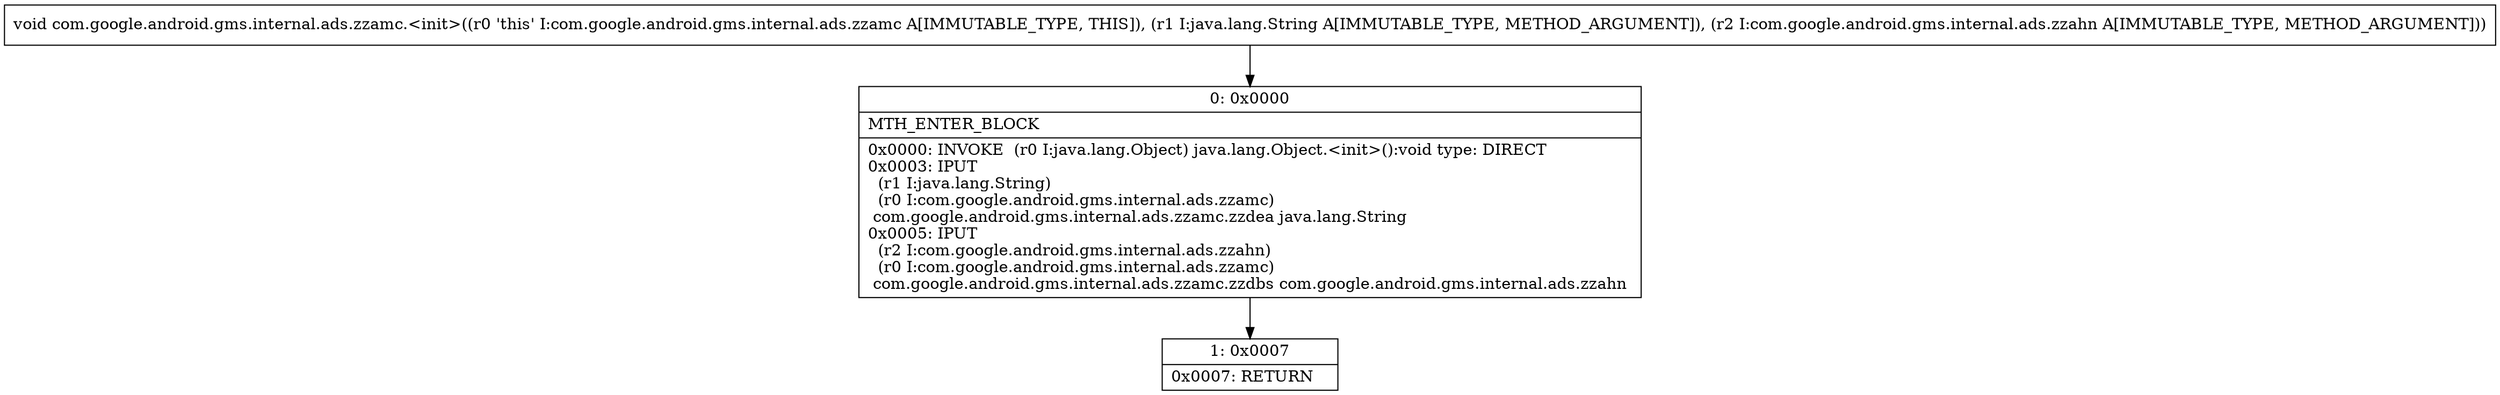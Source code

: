 digraph "CFG forcom.google.android.gms.internal.ads.zzamc.\<init\>(Ljava\/lang\/String;Lcom\/google\/android\/gms\/internal\/ads\/zzahn;)V" {
Node_0 [shape=record,label="{0\:\ 0x0000|MTH_ENTER_BLOCK\l|0x0000: INVOKE  (r0 I:java.lang.Object) java.lang.Object.\<init\>():void type: DIRECT \l0x0003: IPUT  \l  (r1 I:java.lang.String)\l  (r0 I:com.google.android.gms.internal.ads.zzamc)\l com.google.android.gms.internal.ads.zzamc.zzdea java.lang.String \l0x0005: IPUT  \l  (r2 I:com.google.android.gms.internal.ads.zzahn)\l  (r0 I:com.google.android.gms.internal.ads.zzamc)\l com.google.android.gms.internal.ads.zzamc.zzdbs com.google.android.gms.internal.ads.zzahn \l}"];
Node_1 [shape=record,label="{1\:\ 0x0007|0x0007: RETURN   \l}"];
MethodNode[shape=record,label="{void com.google.android.gms.internal.ads.zzamc.\<init\>((r0 'this' I:com.google.android.gms.internal.ads.zzamc A[IMMUTABLE_TYPE, THIS]), (r1 I:java.lang.String A[IMMUTABLE_TYPE, METHOD_ARGUMENT]), (r2 I:com.google.android.gms.internal.ads.zzahn A[IMMUTABLE_TYPE, METHOD_ARGUMENT])) }"];
MethodNode -> Node_0;
Node_0 -> Node_1;
}

